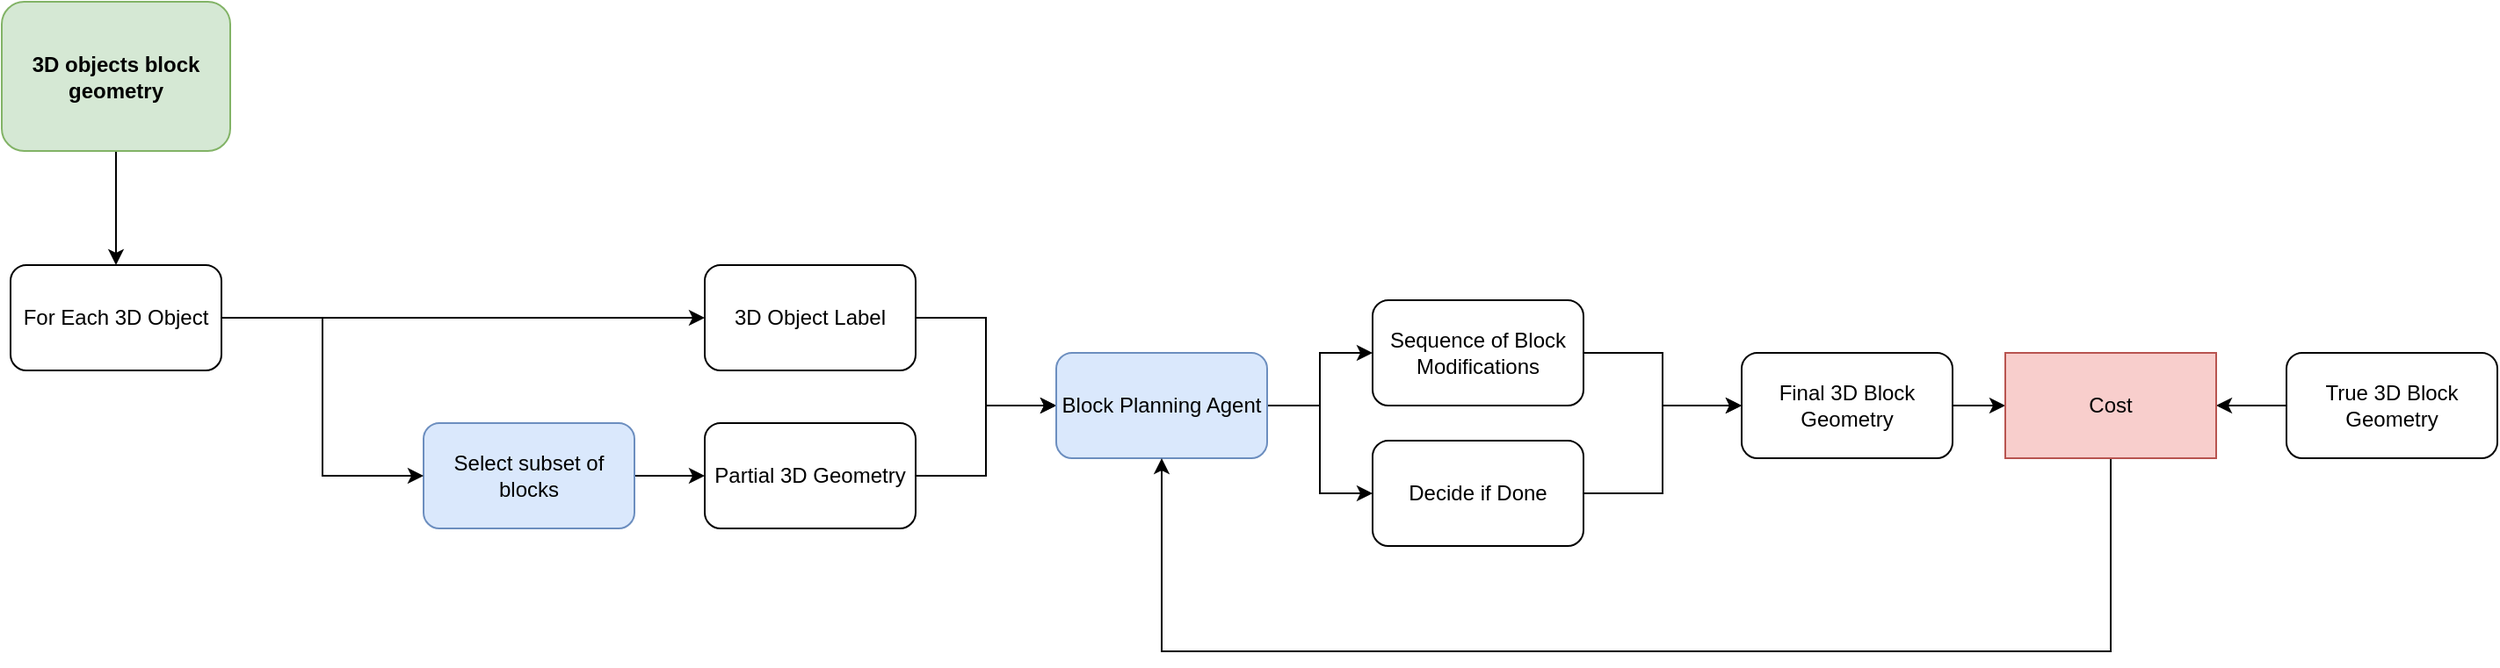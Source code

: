 <mxfile version="20.7.4" type="device"><diagram id="EGjF2JkE2Qouqx4IitUG" name="Page-1"><mxGraphModel dx="2074" dy="2097" grid="1" gridSize="10" guides="1" tooltips="1" connect="1" arrows="1" fold="1" page="1" pageScale="1" pageWidth="1600" pageHeight="900" math="0" shadow="0"><root><mxCell id="0"/><mxCell id="1" parent="0"/><mxCell id="ZmiK0YBM-MFfKVnVQpeY-1" style="edgeStyle=orthogonalEdgeStyle;shape=connector;rounded=0;orthogonalLoop=1;jettySize=auto;html=1;labelBackgroundColor=default;strokeColor=default;fontFamily=Helvetica;fontSize=12;fontColor=default;endArrow=classic;" edge="1" parent="1" source="ZmiK0YBM-MFfKVnVQpeY-2" target="ZmiK0YBM-MFfKVnVQpeY-7"><mxGeometry relative="1" as="geometry"/></mxCell><mxCell id="ZmiK0YBM-MFfKVnVQpeY-2" value="3D Object Label" style="rounded=1;whiteSpace=wrap;html=1;strokeColor=default;strokeWidth=1;fontFamily=Helvetica;fontSize=12;fontColor=default;fillColor=default;" vertex="1" parent="1"><mxGeometry x="510" y="-520" width="120" height="60" as="geometry"/></mxCell><mxCell id="ZmiK0YBM-MFfKVnVQpeY-3" style="edgeStyle=orthogonalEdgeStyle;shape=connector;rounded=0;orthogonalLoop=1;jettySize=auto;html=1;entryX=0;entryY=0.5;entryDx=0;entryDy=0;labelBackgroundColor=default;strokeColor=default;fontFamily=Helvetica;fontSize=12;fontColor=default;endArrow=classic;" edge="1" parent="1" source="ZmiK0YBM-MFfKVnVQpeY-4" target="ZmiK0YBM-MFfKVnVQpeY-7"><mxGeometry relative="1" as="geometry"/></mxCell><mxCell id="ZmiK0YBM-MFfKVnVQpeY-4" value="Partial 3D Geometry" style="rounded=1;whiteSpace=wrap;html=1;strokeColor=default;strokeWidth=1;fontFamily=Helvetica;fontSize=12;fontColor=default;fillColor=default;" vertex="1" parent="1"><mxGeometry x="510" y="-430" width="120" height="60" as="geometry"/></mxCell><mxCell id="ZmiK0YBM-MFfKVnVQpeY-5" style="edgeStyle=orthogonalEdgeStyle;shape=connector;rounded=0;orthogonalLoop=1;jettySize=auto;html=1;entryX=0;entryY=0.5;entryDx=0;entryDy=0;labelBackgroundColor=default;strokeColor=default;fontFamily=Helvetica;fontSize=12;fontColor=default;endArrow=classic;" edge="1" parent="1" source="ZmiK0YBM-MFfKVnVQpeY-7" target="ZmiK0YBM-MFfKVnVQpeY-15"><mxGeometry relative="1" as="geometry"/></mxCell><mxCell id="ZmiK0YBM-MFfKVnVQpeY-6" style="edgeStyle=orthogonalEdgeStyle;shape=connector;rounded=0;orthogonalLoop=1;jettySize=auto;html=1;entryX=0;entryY=0.5;entryDx=0;entryDy=0;labelBackgroundColor=default;strokeColor=default;fontFamily=Helvetica;fontSize=12;fontColor=default;endArrow=classic;" edge="1" parent="1" source="ZmiK0YBM-MFfKVnVQpeY-7" target="ZmiK0YBM-MFfKVnVQpeY-17"><mxGeometry relative="1" as="geometry"/></mxCell><mxCell id="ZmiK0YBM-MFfKVnVQpeY-7" value="Block Planning Agent" style="rounded=1;whiteSpace=wrap;html=1;strokeColor=#6c8ebf;strokeWidth=1;fontFamily=Helvetica;fontSize=12;fillColor=#dae8fc;" vertex="1" parent="1"><mxGeometry x="710" y="-470" width="120" height="60" as="geometry"/></mxCell><mxCell id="ZmiK0YBM-MFfKVnVQpeY-8" style="edgeStyle=orthogonalEdgeStyle;shape=connector;rounded=0;orthogonalLoop=1;jettySize=auto;html=1;entryX=0;entryY=0.5;entryDx=0;entryDy=0;labelBackgroundColor=default;strokeColor=default;fontFamily=Helvetica;fontSize=12;fontColor=default;endArrow=classic;" edge="1" parent="1" source="ZmiK0YBM-MFfKVnVQpeY-9" target="ZmiK0YBM-MFfKVnVQpeY-13"><mxGeometry relative="1" as="geometry"/></mxCell><mxCell id="ZmiK0YBM-MFfKVnVQpeY-9" value="Final 3D Block Geometry" style="rounded=1;whiteSpace=wrap;html=1;strokeColor=default;strokeWidth=1;fontFamily=Helvetica;fontSize=12;fontColor=default;fillColor=default;" vertex="1" parent="1"><mxGeometry x="1100" y="-470" width="120" height="60" as="geometry"/></mxCell><mxCell id="ZmiK0YBM-MFfKVnVQpeY-10" style="edgeStyle=orthogonalEdgeStyle;shape=connector;rounded=0;orthogonalLoop=1;jettySize=auto;html=1;entryX=1;entryY=0.5;entryDx=0;entryDy=0;labelBackgroundColor=default;strokeColor=default;fontFamily=Helvetica;fontSize=12;fontColor=default;endArrow=classic;" edge="1" parent="1" source="ZmiK0YBM-MFfKVnVQpeY-11" target="ZmiK0YBM-MFfKVnVQpeY-13"><mxGeometry relative="1" as="geometry"/></mxCell><mxCell id="ZmiK0YBM-MFfKVnVQpeY-11" value="True 3D Block Geometry" style="rounded=1;whiteSpace=wrap;html=1;strokeColor=default;strokeWidth=1;fontFamily=Helvetica;fontSize=12;fontColor=default;fillColor=default;" vertex="1" parent="1"><mxGeometry x="1410" y="-470" width="120" height="60" as="geometry"/></mxCell><mxCell id="ZmiK0YBM-MFfKVnVQpeY-12" style="edgeStyle=orthogonalEdgeStyle;shape=connector;rounded=0;orthogonalLoop=1;jettySize=auto;html=1;entryX=0.5;entryY=1;entryDx=0;entryDy=0;labelBackgroundColor=default;strokeColor=default;fontFamily=Helvetica;fontSize=12;fontColor=default;endArrow=classic;" edge="1" parent="1" source="ZmiK0YBM-MFfKVnVQpeY-13" target="ZmiK0YBM-MFfKVnVQpeY-7"><mxGeometry relative="1" as="geometry"><Array as="points"><mxPoint x="1310" y="-300"/><mxPoint x="770" y="-300"/></Array></mxGeometry></mxCell><mxCell id="ZmiK0YBM-MFfKVnVQpeY-13" value="Cost" style="rounded=0;whiteSpace=wrap;html=1;strokeColor=#b85450;strokeWidth=1;fontFamily=Helvetica;fontSize=12;fillColor=#f8cecc;" vertex="1" parent="1"><mxGeometry x="1250" y="-470" width="120" height="60" as="geometry"/></mxCell><mxCell id="ZmiK0YBM-MFfKVnVQpeY-14" style="edgeStyle=orthogonalEdgeStyle;shape=connector;rounded=0;orthogonalLoop=1;jettySize=auto;html=1;entryX=0;entryY=0.5;entryDx=0;entryDy=0;labelBackgroundColor=default;strokeColor=default;fontFamily=Helvetica;fontSize=12;fontColor=default;endArrow=classic;" edge="1" parent="1" source="ZmiK0YBM-MFfKVnVQpeY-15" target="ZmiK0YBM-MFfKVnVQpeY-9"><mxGeometry relative="1" as="geometry"/></mxCell><mxCell id="ZmiK0YBM-MFfKVnVQpeY-15" value="Sequence of Block Modifications" style="rounded=1;whiteSpace=wrap;html=1;strokeColor=default;strokeWidth=1;fontFamily=Helvetica;fontSize=12;fontColor=default;fillColor=default;" vertex="1" parent="1"><mxGeometry x="890" y="-500" width="120" height="60" as="geometry"/></mxCell><mxCell id="ZmiK0YBM-MFfKVnVQpeY-16" style="edgeStyle=orthogonalEdgeStyle;shape=connector;rounded=0;orthogonalLoop=1;jettySize=auto;html=1;entryX=0;entryY=0.5;entryDx=0;entryDy=0;labelBackgroundColor=default;strokeColor=default;fontFamily=Helvetica;fontSize=12;fontColor=default;endArrow=classic;" edge="1" parent="1" source="ZmiK0YBM-MFfKVnVQpeY-17" target="ZmiK0YBM-MFfKVnVQpeY-9"><mxGeometry relative="1" as="geometry"/></mxCell><mxCell id="ZmiK0YBM-MFfKVnVQpeY-17" value="Decide if Done" style="rounded=1;whiteSpace=wrap;html=1;strokeColor=default;strokeWidth=1;fontFamily=Helvetica;fontSize=12;fontColor=default;fillColor=default;" vertex="1" parent="1"><mxGeometry x="890" y="-420" width="120" height="60" as="geometry"/></mxCell><mxCell id="ZmiK0YBM-MFfKVnVQpeY-18" style="edgeStyle=orthogonalEdgeStyle;shape=connector;rounded=0;orthogonalLoop=1;jettySize=auto;html=1;labelBackgroundColor=default;strokeColor=default;fontFamily=Helvetica;fontSize=12;fontColor=default;endArrow=classic;" edge="1" parent="1" source="ZmiK0YBM-MFfKVnVQpeY-19" target="ZmiK0YBM-MFfKVnVQpeY-24"><mxGeometry relative="1" as="geometry"/></mxCell><mxCell id="ZmiK0YBM-MFfKVnVQpeY-19" value="3D objects block geometry" style="rounded=1;whiteSpace=wrap;html=1;verticalAlign=middle;fontStyle=1;fillColor=#d5e8d4;strokeColor=#82b366;" vertex="1" parent="1"><mxGeometry x="110" y="-670" width="130" height="85" as="geometry"/></mxCell><mxCell id="ZmiK0YBM-MFfKVnVQpeY-20" style="edgeStyle=orthogonalEdgeStyle;shape=connector;rounded=0;orthogonalLoop=1;jettySize=auto;html=1;labelBackgroundColor=default;strokeColor=default;fontFamily=Helvetica;fontSize=12;fontColor=default;endArrow=classic;" edge="1" parent="1" source="ZmiK0YBM-MFfKVnVQpeY-21" target="ZmiK0YBM-MFfKVnVQpeY-4"><mxGeometry relative="1" as="geometry"/></mxCell><mxCell id="ZmiK0YBM-MFfKVnVQpeY-21" value="Select subset of blocks" style="rounded=1;whiteSpace=wrap;html=1;strokeColor=#6c8ebf;strokeWidth=1;fontFamily=Helvetica;fontSize=12;fillColor=#dae8fc;" vertex="1" parent="1"><mxGeometry x="350" y="-430" width="120" height="60" as="geometry"/></mxCell><mxCell id="ZmiK0YBM-MFfKVnVQpeY-22" style="edgeStyle=orthogonalEdgeStyle;shape=connector;rounded=0;orthogonalLoop=1;jettySize=auto;html=1;labelBackgroundColor=default;strokeColor=default;fontFamily=Helvetica;fontSize=12;fontColor=default;endArrow=classic;" edge="1" parent="1" source="ZmiK0YBM-MFfKVnVQpeY-24" target="ZmiK0YBM-MFfKVnVQpeY-2"><mxGeometry relative="1" as="geometry"/></mxCell><mxCell id="ZmiK0YBM-MFfKVnVQpeY-23" style="edgeStyle=orthogonalEdgeStyle;shape=connector;rounded=0;orthogonalLoop=1;jettySize=auto;html=1;entryX=0;entryY=0.5;entryDx=0;entryDy=0;labelBackgroundColor=default;strokeColor=default;fontFamily=Helvetica;fontSize=12;fontColor=default;endArrow=classic;" edge="1" parent="1" source="ZmiK0YBM-MFfKVnVQpeY-24" target="ZmiK0YBM-MFfKVnVQpeY-21"><mxGeometry relative="1" as="geometry"/></mxCell><mxCell id="ZmiK0YBM-MFfKVnVQpeY-24" value="For Each 3D Object" style="rounded=1;whiteSpace=wrap;html=1;strokeColor=default;strokeWidth=1;fontFamily=Helvetica;fontSize=12;fontColor=default;fillColor=default;" vertex="1" parent="1"><mxGeometry x="115" y="-520" width="120" height="60" as="geometry"/></mxCell></root></mxGraphModel></diagram></mxfile>